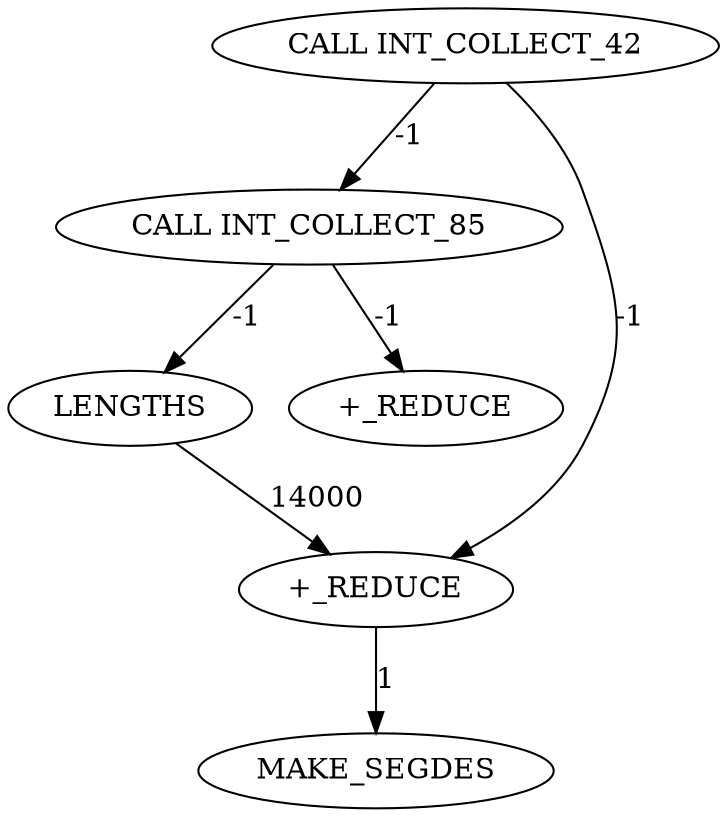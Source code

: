 digraph {
	cg_A_INST_613 [label=LENGTHS cost=26058]
	cg_A_INST_611 [label="CALL INT_COLLECT_85" cost=0]
	cg_A_INST_605 [label="CALL INT_COLLECT_42" cost=0]
	cg_A_INST_616 [label=MAKE_SEGDES cost=645]
	cg_A_INST_615 [label="+_REDUCE" cost=3784]
	cg_A_INST_623 [label="+_REDUCE" cost=5671528]
	cg_A_INST_613 -> cg_A_INST_615 [label=14000 cost=14000]
	cg_A_INST_611 -> cg_A_INST_613 [label=-1 cost=-1]
	cg_A_INST_611 -> cg_A_INST_623 [label=-1 cost=-1]
	cg_A_INST_605 -> cg_A_INST_611 [label=-1 cost=-1]
	cg_A_INST_605 -> cg_A_INST_615 [label=-1 cost=-1]
	cg_A_INST_615 -> cg_A_INST_616 [label=1 cost=1]
}
